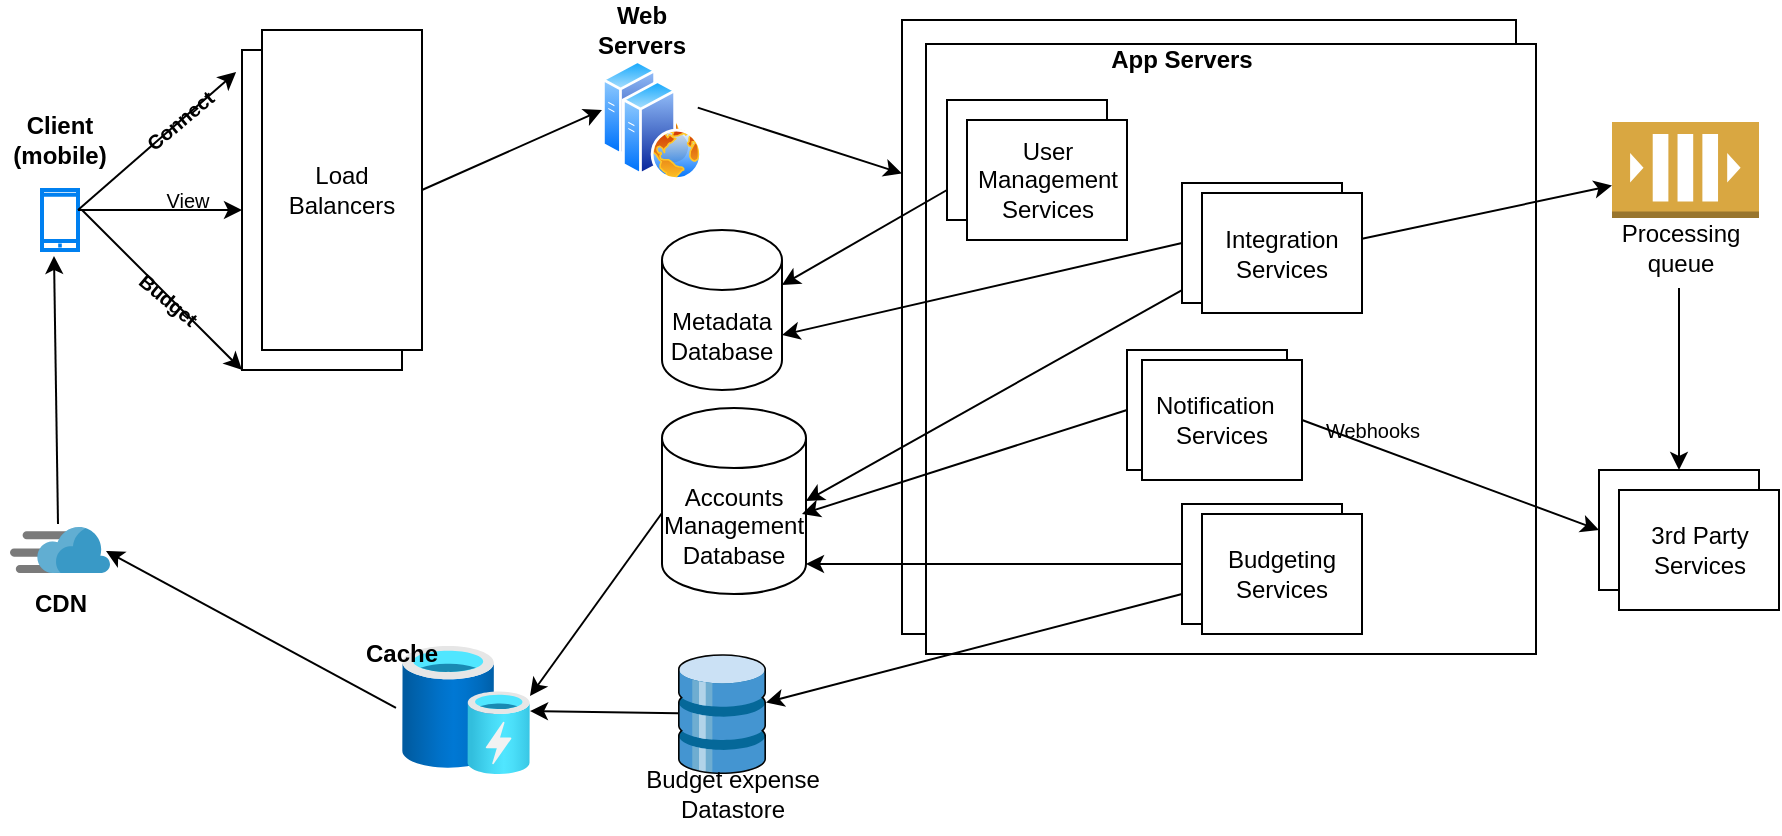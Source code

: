 <mxfile version="21.3.3" type="github">
  <diagram name="Page-1" id="olqSWqRXzHIB4cULuqAW">
    <mxGraphModel dx="1026" dy="607" grid="1" gridSize="10" guides="1" tooltips="1" connect="1" arrows="1" fold="1" page="1" pageScale="1" pageWidth="850" pageHeight="1100" math="0" shadow="0">
      <root>
        <mxCell id="0" />
        <mxCell id="1" parent="0" />
        <mxCell id="9a4tzCcHa9XNULe0p6B0-74" value="" style="whiteSpace=wrap;html=1;aspect=fixed;" vertex="1" parent="1">
          <mxGeometry x="470" y="173" width="307" height="307" as="geometry" />
        </mxCell>
        <mxCell id="9a4tzCcHa9XNULe0p6B0-75" value="" style="whiteSpace=wrap;html=1;aspect=fixed;" vertex="1" parent="1">
          <mxGeometry x="482" y="185" width="305" height="305" as="geometry" />
        </mxCell>
        <mxCell id="9a4tzCcHa9XNULe0p6B0-1" value="" style="html=1;verticalLabelPosition=bottom;align=center;labelBackgroundColor=#ffffff;verticalAlign=top;strokeWidth=2;strokeColor=#0080F0;shadow=0;dashed=0;shape=mxgraph.ios7.icons.smartphone;" vertex="1" parent="1">
          <mxGeometry x="40" y="258" width="18" height="30" as="geometry" />
        </mxCell>
        <mxCell id="9a4tzCcHa9XNULe0p6B0-2" value="" style="endArrow=classic;html=1;rounded=0;entryX=-0.037;entryY=0.069;entryDx=0;entryDy=0;entryPerimeter=0;" edge="1" parent="1" target="9a4tzCcHa9XNULe0p6B0-7">
          <mxGeometry width="50" height="50" relative="1" as="geometry">
            <mxPoint x="58" y="268" as="sourcePoint" />
            <mxPoint x="140" y="218" as="targetPoint" />
          </mxGeometry>
        </mxCell>
        <mxCell id="9a4tzCcHa9XNULe0p6B0-3" value="" style="endArrow=classic;html=1;rounded=0;entryX=0;entryY=0.5;entryDx=0;entryDy=0;" edge="1" parent="1" target="9a4tzCcHa9XNULe0p6B0-7">
          <mxGeometry width="50" height="50" relative="1" as="geometry">
            <mxPoint x="58" y="268" as="sourcePoint" />
            <mxPoint x="118" y="308" as="targetPoint" />
          </mxGeometry>
        </mxCell>
        <mxCell id="9a4tzCcHa9XNULe0p6B0-4" value="" style="image;aspect=fixed;perimeter=ellipsePerimeter;html=1;align=center;shadow=0;dashed=0;spacingTop=3;image=img/lib/active_directory/web_server.svg;" vertex="1" parent="1">
          <mxGeometry x="320" y="193" width="40" height="50" as="geometry" />
        </mxCell>
        <mxCell id="9a4tzCcHa9XNULe0p6B0-5" value="&lt;b&gt;Client&lt;br&gt;(mobile)&lt;/b&gt;" style="text;html=1;strokeColor=none;fillColor=none;align=center;verticalAlign=middle;whiteSpace=wrap;rounded=0;" vertex="1" parent="1">
          <mxGeometry x="19" y="218" width="60" height="30" as="geometry" />
        </mxCell>
        <mxCell id="9a4tzCcHa9XNULe0p6B0-6" value="&lt;b&gt;Web Servers&lt;/b&gt;" style="text;html=1;strokeColor=none;fillColor=none;align=center;verticalAlign=middle;whiteSpace=wrap;rounded=0;" vertex="1" parent="1">
          <mxGeometry x="310" y="163" width="60" height="30" as="geometry" />
        </mxCell>
        <mxCell id="9a4tzCcHa9XNULe0p6B0-7" value="Load&lt;br&gt;Balancers" style="rounded=0;whiteSpace=wrap;html=1;" vertex="1" parent="1">
          <mxGeometry x="140" y="188" width="80" height="160" as="geometry" />
        </mxCell>
        <mxCell id="9a4tzCcHa9XNULe0p6B0-9" value="Load&lt;br&gt;Balancers" style="rounded=0;whiteSpace=wrap;html=1;" vertex="1" parent="1">
          <mxGeometry x="150" y="178" width="80" height="160" as="geometry" />
        </mxCell>
        <mxCell id="9a4tzCcHa9XNULe0p6B0-14" value="" style="image;aspect=fixed;perimeter=ellipsePerimeter;html=1;align=center;shadow=0;dashed=0;spacingTop=3;image=img/lib/active_directory/web_server.svg;" vertex="1" parent="1">
          <mxGeometry x="330" y="203" width="40" height="50" as="geometry" />
        </mxCell>
        <mxCell id="9a4tzCcHa9XNULe0p6B0-15" value="" style="endArrow=classic;html=1;rounded=0;entryX=0;entryY=1;entryDx=0;entryDy=0;" edge="1" parent="1" target="9a4tzCcHa9XNULe0p6B0-7">
          <mxGeometry width="50" height="50" relative="1" as="geometry">
            <mxPoint x="60" y="268" as="sourcePoint" />
            <mxPoint x="147" y="209" as="targetPoint" />
          </mxGeometry>
        </mxCell>
        <mxCell id="9a4tzCcHa9XNULe0p6B0-16" value="&lt;b&gt;&lt;font style=&quot;font-size: 10px;&quot;&gt;Connect&lt;/font&gt;&lt;/b&gt;" style="text;html=1;strokeColor=none;fillColor=none;align=center;verticalAlign=middle;whiteSpace=wrap;rounded=0;rotation=320;" vertex="1" parent="1">
          <mxGeometry x="84" y="198" width="50" height="50" as="geometry" />
        </mxCell>
        <mxCell id="9a4tzCcHa9XNULe0p6B0-17" value="&lt;b&gt;&lt;font style=&quot;font-size: 10px;&quot;&gt;Budget&lt;/font&gt;&lt;/b&gt;" style="text;html=1;strokeColor=none;fillColor=none;align=center;verticalAlign=middle;whiteSpace=wrap;rounded=0;rotation=40;" vertex="1" parent="1">
          <mxGeometry x="83.27" y="283" width="41" height="60" as="geometry" />
        </mxCell>
        <mxCell id="9a4tzCcHa9XNULe0p6B0-20" value="&lt;font style=&quot;font-size: 10px;&quot;&gt;View&lt;/font&gt;" style="text;html=1;strokeColor=none;fillColor=none;align=center;verticalAlign=middle;whiteSpace=wrap;rounded=0;" vertex="1" parent="1">
          <mxGeometry x="83.27" y="248" width="60" height="30" as="geometry" />
        </mxCell>
        <mxCell id="9a4tzCcHa9XNULe0p6B0-22" value="" style="endArrow=classic;html=1;rounded=0;exitX=1;exitY=0.5;exitDx=0;exitDy=0;entryX=0;entryY=0.5;entryDx=0;entryDy=0;" edge="1" parent="1" source="9a4tzCcHa9XNULe0p6B0-9" target="9a4tzCcHa9XNULe0p6B0-4">
          <mxGeometry width="50" height="50" relative="1" as="geometry">
            <mxPoint x="230" y="257" as="sourcePoint" />
            <mxPoint x="300" y="258" as="targetPoint" />
          </mxGeometry>
        </mxCell>
        <mxCell id="9a4tzCcHa9XNULe0p6B0-26" value="&lt;b&gt;App Servers&lt;/b&gt;" style="text;html=1;strokeColor=none;fillColor=none;align=center;verticalAlign=middle;whiteSpace=wrap;rounded=0;" vertex="1" parent="1">
          <mxGeometry x="540" y="178" width="140" height="30" as="geometry" />
        </mxCell>
        <mxCell id="9a4tzCcHa9XNULe0p6B0-27" value="" style="endArrow=classic;html=1;rounded=0;exitX=1;exitY=0.25;exitDx=0;exitDy=0;entryX=0;entryY=0.25;entryDx=0;entryDy=0;" edge="1" parent="1" source="9a4tzCcHa9XNULe0p6B0-14" target="9a4tzCcHa9XNULe0p6B0-74">
          <mxGeometry width="50" height="50" relative="1" as="geometry">
            <mxPoint x="350" y="255" as="sourcePoint" />
            <mxPoint x="420" y="258.5" as="targetPoint" />
          </mxGeometry>
        </mxCell>
        <mxCell id="9a4tzCcHa9XNULe0p6B0-32" value="Integration&lt;br&gt;Services" style="rounded=0;whiteSpace=wrap;html=1;" vertex="1" parent="1">
          <mxGeometry x="610" y="254.5" width="80" height="60" as="geometry" />
        </mxCell>
        <mxCell id="9a4tzCcHa9XNULe0p6B0-33" value="Notification&amp;nbsp;&lt;br&gt;Services" style="rounded=0;whiteSpace=wrap;html=1;" vertex="1" parent="1">
          <mxGeometry x="582.5" y="338" width="80" height="60" as="geometry" />
        </mxCell>
        <mxCell id="9a4tzCcHa9XNULe0p6B0-34" value="Notification&amp;nbsp;&amp;nbsp;&lt;br&gt;Services" style="rounded=0;whiteSpace=wrap;html=1;" vertex="1" parent="1">
          <mxGeometry x="590" y="343" width="80" height="60" as="geometry" />
        </mxCell>
        <mxCell id="9a4tzCcHa9XNULe0p6B0-39" value="" style="outlineConnect=0;dashed=0;verticalLabelPosition=bottom;verticalAlign=top;align=center;html=1;shape=mxgraph.aws3.queue;fillColor=#D9A741;gradientColor=none;" vertex="1" parent="1">
          <mxGeometry x="825" y="224" width="73.5" height="48" as="geometry" />
        </mxCell>
        <mxCell id="9a4tzCcHa9XNULe0p6B0-40" value="" style="endArrow=classic;html=1;rounded=0;exitX=1;exitY=0.5;exitDx=0;exitDy=0;" edge="1" parent="1" source="9a4tzCcHa9XNULe0p6B0-32" target="9a4tzCcHa9XNULe0p6B0-39">
          <mxGeometry width="50" height="50" relative="1" as="geometry">
            <mxPoint x="582.5" y="273" as="sourcePoint" />
            <mxPoint x="652.5" y="274" as="targetPoint" />
          </mxGeometry>
        </mxCell>
        <mxCell id="9a4tzCcHa9XNULe0p6B0-42" value="3rd Party Services" style="rounded=0;whiteSpace=wrap;html=1;" vertex="1" parent="1">
          <mxGeometry x="818.5" y="398" width="80" height="60" as="geometry" />
        </mxCell>
        <mxCell id="9a4tzCcHa9XNULe0p6B0-43" value="3rd Party Services" style="rounded=0;whiteSpace=wrap;html=1;" vertex="1" parent="1">
          <mxGeometry x="828.5" y="408" width="80" height="60" as="geometry" />
        </mxCell>
        <mxCell id="9a4tzCcHa9XNULe0p6B0-45" value="" style="endArrow=classic;html=1;rounded=0;entryX=0.5;entryY=0;entryDx=0;entryDy=0;" edge="1" parent="1" source="9a4tzCcHa9XNULe0p6B0-55" target="9a4tzCcHa9XNULe0p6B0-42">
          <mxGeometry width="50" height="50" relative="1" as="geometry">
            <mxPoint x="736" y="679" as="sourcePoint" />
            <mxPoint x="676.5" y="713" as="targetPoint" />
          </mxGeometry>
        </mxCell>
        <mxCell id="9a4tzCcHa9XNULe0p6B0-47" value="Accounts&lt;br&gt;Management&lt;br&gt;Database" style="shape=cylinder3;whiteSpace=wrap;html=1;boundedLbl=1;backgroundOutline=1;size=15;" vertex="1" parent="1">
          <mxGeometry x="350" y="367" width="72" height="93" as="geometry" />
        </mxCell>
        <mxCell id="9a4tzCcHa9XNULe0p6B0-49" value="" style="endArrow=classic;html=1;rounded=0;entryX=1;entryY=0.5;entryDx=0;entryDy=0;entryPerimeter=0;exitX=0;exitY=0.892;exitDx=0;exitDy=0;exitPerimeter=0;" edge="1" parent="1" source="9a4tzCcHa9XNULe0p6B0-32" target="9a4tzCcHa9XNULe0p6B0-47">
          <mxGeometry width="50" height="50" relative="1" as="geometry">
            <mxPoint x="622.5" y="218" as="sourcePoint" />
            <mxPoint x="684" y="673" as="targetPoint" />
          </mxGeometry>
        </mxCell>
        <mxCell id="9a4tzCcHa9XNULe0p6B0-50" value="Metadata&lt;br&gt;Database" style="shape=cylinder3;whiteSpace=wrap;html=1;boundedLbl=1;backgroundOutline=1;size=15;" vertex="1" parent="1">
          <mxGeometry x="350" y="278" width="60" height="80" as="geometry" />
        </mxCell>
        <mxCell id="9a4tzCcHa9XNULe0p6B0-53" value="" style="endArrow=classic;html=1;rounded=0;exitX=0;exitY=0.75;exitDx=0;exitDy=0;entryX=1;entryY=0;entryDx=0;entryDy=27.5;entryPerimeter=0;" edge="1" parent="1" source="9a4tzCcHa9XNULe0p6B0-77" target="9a4tzCcHa9XNULe0p6B0-50">
          <mxGeometry width="50" height="50" relative="1" as="geometry">
            <mxPoint x="545" y="663" as="sourcePoint" />
            <mxPoint x="530" y="525" as="targetPoint" />
          </mxGeometry>
        </mxCell>
        <mxCell id="9a4tzCcHa9XNULe0p6B0-55" value="Processing&lt;br&gt;queue" style="text;html=1;align=center;verticalAlign=middle;resizable=0;points=[];autosize=1;strokeColor=none;fillColor=none;" vertex="1" parent="1">
          <mxGeometry x="818.5" y="267" width="80" height="40" as="geometry" />
        </mxCell>
        <mxCell id="9a4tzCcHa9XNULe0p6B0-56" value="" style="image;aspect=fixed;html=1;points=[];align=center;fontSize=12;image=img/lib/azure2/general/Cache.svg;" vertex="1" parent="1">
          <mxGeometry x="220" y="486" width="64" height="64" as="geometry" />
        </mxCell>
        <mxCell id="9a4tzCcHa9XNULe0p6B0-57" value="" style="endArrow=classic;html=1;rounded=0;" edge="1" parent="1" source="9a4tzCcHa9XNULe0p6B0-87" target="9a4tzCcHa9XNULe0p6B0-56">
          <mxGeometry width="50" height="50" relative="1" as="geometry">
            <mxPoint x="350" y="522.5" as="sourcePoint" />
            <mxPoint x="462" y="515" as="targetPoint" />
          </mxGeometry>
        </mxCell>
        <mxCell id="9a4tzCcHa9XNULe0p6B0-58" value="&lt;b&gt;Cache&lt;/b&gt;" style="text;html=1;strokeColor=none;fillColor=none;align=center;verticalAlign=middle;whiteSpace=wrap;rounded=0;" vertex="1" parent="1">
          <mxGeometry x="190" y="475" width="60" height="30" as="geometry" />
        </mxCell>
        <mxCell id="9a4tzCcHa9XNULe0p6B0-59" value="" style="rounded=0;whiteSpace=wrap;html=1;" vertex="1" parent="1">
          <mxGeometry x="610" y="415" width="80" height="60" as="geometry" />
        </mxCell>
        <mxCell id="9a4tzCcHa9XNULe0p6B0-60" value="Budgeting&lt;br&gt;Services" style="rounded=0;whiteSpace=wrap;html=1;" vertex="1" parent="1">
          <mxGeometry x="620" y="420" width="80" height="60" as="geometry" />
        </mxCell>
        <mxCell id="9a4tzCcHa9XNULe0p6B0-61" value="" style="endArrow=classic;html=1;rounded=0;exitX=0;exitY=0.5;exitDx=0;exitDy=0;entryX=1;entryY=1;entryDx=0;entryDy=-15;entryPerimeter=0;" edge="1" parent="1" source="9a4tzCcHa9XNULe0p6B0-59" target="9a4tzCcHa9XNULe0p6B0-47">
          <mxGeometry width="50" height="50" relative="1" as="geometry">
            <mxPoint x="560" y="673" as="sourcePoint" />
            <mxPoint x="330" y="553" as="targetPoint" />
          </mxGeometry>
        </mxCell>
        <mxCell id="9a4tzCcHa9XNULe0p6B0-64" value="" style="endArrow=classic;html=1;rounded=0;entryX=0;entryY=0.5;entryDx=0;entryDy=0;exitX=1;exitY=0.5;exitDx=0;exitDy=0;" edge="1" parent="1" source="9a4tzCcHa9XNULe0p6B0-34" target="9a4tzCcHa9XNULe0p6B0-42">
          <mxGeometry width="50" height="50" relative="1" as="geometry">
            <mxPoint x="760" y="570" as="sourcePoint" />
            <mxPoint x="676.5" y="713" as="targetPoint" />
          </mxGeometry>
        </mxCell>
        <mxCell id="9a4tzCcHa9XNULe0p6B0-65" value="&lt;font style=&quot;font-size: 10px;&quot;&gt;Webhooks&lt;/font&gt;" style="text;html=1;align=center;verticalAlign=middle;resizable=0;points=[];autosize=1;strokeColor=none;fillColor=none;" vertex="1" parent="1">
          <mxGeometry x="670" y="363" width="70" height="30" as="geometry" />
        </mxCell>
        <mxCell id="9a4tzCcHa9XNULe0p6B0-69" value="" style="image;sketch=0;aspect=fixed;html=1;points=[];align=center;fontSize=12;image=img/lib/mscae/Content_Delivery_Network.svg;" vertex="1" parent="1">
          <mxGeometry x="24" y="426.5" width="50" height="23" as="geometry" />
        </mxCell>
        <mxCell id="9a4tzCcHa9XNULe0p6B0-70" value="&lt;b&gt;CDN&lt;/b&gt;" style="text;html=1;align=center;verticalAlign=middle;resizable=0;points=[];autosize=1;strokeColor=none;fillColor=none;" vertex="1" parent="1">
          <mxGeometry x="24" y="449.5" width="50" height="30" as="geometry" />
        </mxCell>
        <mxCell id="9a4tzCcHa9XNULe0p6B0-71" value="" style="endArrow=classic;html=1;rounded=0;exitX=-0.047;exitY=0.484;exitDx=0;exitDy=0;exitPerimeter=0;entryX=0.94;entryY=0.522;entryDx=0;entryDy=0;entryPerimeter=0;" edge="1" parent="1" source="9a4tzCcHa9XNULe0p6B0-56">
          <mxGeometry width="50" height="50" relative="1" as="geometry">
            <mxPoint x="390" y="406" as="sourcePoint" />
            <mxPoint x="72" y="438.506" as="targetPoint" />
          </mxGeometry>
        </mxCell>
        <mxCell id="9a4tzCcHa9XNULe0p6B0-72" value="" style="endArrow=classic;html=1;rounded=0;exitX=0.46;exitY=-0.065;exitDx=0;exitDy=0;exitPerimeter=0;entryX=0.333;entryY=1.1;entryDx=0;entryDy=0;entryPerimeter=0;" edge="1" parent="1" target="9a4tzCcHa9XNULe0p6B0-1">
          <mxGeometry width="50" height="50" relative="1" as="geometry">
            <mxPoint x="48" y="425.005" as="sourcePoint" />
            <mxPoint x="135" y="464" as="targetPoint" />
          </mxGeometry>
        </mxCell>
        <mxCell id="9a4tzCcHa9XNULe0p6B0-73" value="" style="endArrow=classic;html=1;rounded=0;exitX=0;exitY=0.75;exitDx=0;exitDy=0;" edge="1" parent="1" source="9a4tzCcHa9XNULe0p6B0-59" target="9a4tzCcHa9XNULe0p6B0-87">
          <mxGeometry width="50" height="50" relative="1" as="geometry">
            <mxPoint x="390" y="475" as="sourcePoint" />
            <mxPoint x="422" y="535" as="targetPoint" />
          </mxGeometry>
        </mxCell>
        <mxCell id="9a4tzCcHa9XNULe0p6B0-76" value="" style="endArrow=classic;html=1;rounded=0;exitX=0;exitY=0.5;exitDx=0;exitDy=0;" edge="1" parent="1" source="9a4tzCcHa9XNULe0p6B0-33">
          <mxGeometry width="50" height="50" relative="1" as="geometry">
            <mxPoint x="509" y="341" as="sourcePoint" />
            <mxPoint x="420" y="420" as="targetPoint" />
          </mxGeometry>
        </mxCell>
        <mxCell id="9a4tzCcHa9XNULe0p6B0-77" value="User&amp;nbsp; &amp;nbsp; &lt;br&gt;&amp;nbsp; Management&lt;br&gt;Services" style="rounded=0;whiteSpace=wrap;html=1;" vertex="1" parent="1">
          <mxGeometry x="492.5" y="213" width="80" height="60" as="geometry" />
        </mxCell>
        <mxCell id="9a4tzCcHa9XNULe0p6B0-78" value="User Management&lt;br&gt;Services" style="rounded=0;whiteSpace=wrap;html=1;" vertex="1" parent="1">
          <mxGeometry x="502.5" y="223" width="80" height="60" as="geometry" />
        </mxCell>
        <mxCell id="9a4tzCcHa9XNULe0p6B0-79" value="Integration&lt;br&gt;Services" style="rounded=0;whiteSpace=wrap;html=1;" vertex="1" parent="1">
          <mxGeometry x="620" y="259.5" width="80" height="60" as="geometry" />
        </mxCell>
        <mxCell id="9a4tzCcHa9XNULe0p6B0-81" value="" style="endArrow=classic;html=1;rounded=0;exitX=0;exitY=0.5;exitDx=0;exitDy=0;entryX=1;entryY=0;entryDx=0;entryDy=52.5;entryPerimeter=0;" edge="1" parent="1" source="9a4tzCcHa9XNULe0p6B0-32" target="9a4tzCcHa9XNULe0p6B0-50">
          <mxGeometry width="50" height="50" relative="1" as="geometry">
            <mxPoint x="430" y="460" as="sourcePoint" />
            <mxPoint x="480" y="410" as="targetPoint" />
          </mxGeometry>
        </mxCell>
        <mxCell id="9a4tzCcHa9XNULe0p6B0-87" value="" style="shadow=0;dashed=0;html=1;labelPosition=center;verticalLabelPosition=bottom;verticalAlign=top;align=center;outlineConnect=0;shape=mxgraph.veeam.3d.datastore;" vertex="1" parent="1">
          <mxGeometry x="358" y="490" width="44" height="60" as="geometry" />
        </mxCell>
        <mxCell id="9a4tzCcHa9XNULe0p6B0-89" value="Budget expense&lt;br style=&quot;border-color: var(--border-color);&quot;&gt;&lt;span style=&quot;&quot;&gt;Datastore&lt;/span&gt;" style="text;html=1;align=center;verticalAlign=middle;resizable=0;points=[];autosize=1;strokeColor=none;fillColor=none;" vertex="1" parent="1">
          <mxGeometry x="330" y="540" width="110" height="40" as="geometry" />
        </mxCell>
        <mxCell id="9a4tzCcHa9XNULe0p6B0-90" value="" style="endArrow=classic;html=1;rounded=0;exitX=0;exitY=0;exitDx=0;exitDy=52.5;exitPerimeter=0;entryX=1;entryY=0.391;entryDx=0;entryDy=0;entryPerimeter=0;" edge="1" parent="1" source="9a4tzCcHa9XNULe0p6B0-47" target="9a4tzCcHa9XNULe0p6B0-56">
          <mxGeometry width="50" height="50" relative="1" as="geometry">
            <mxPoint x="368" y="530" as="sourcePoint" />
            <mxPoint x="294" y="529" as="targetPoint" />
          </mxGeometry>
        </mxCell>
      </root>
    </mxGraphModel>
  </diagram>
</mxfile>
